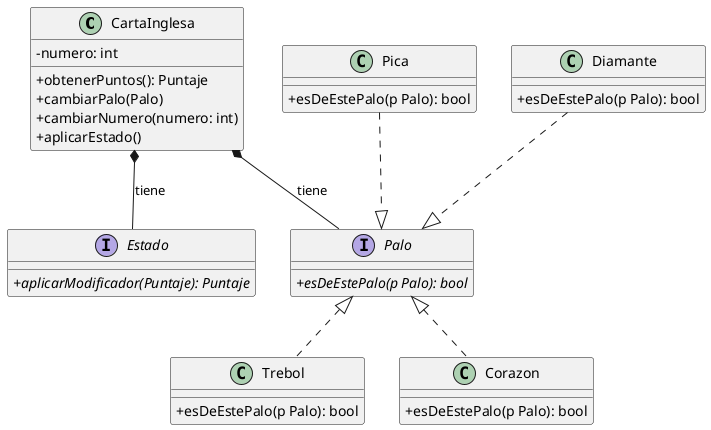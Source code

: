 @startuml
skinparam classAttributeIconSize 0
class CartaInglesa {

-numero: int
+obtenerPuntos(): Puntaje
+cambiarPalo(Palo)
+cambiarNumero(numero: int)
+aplicarEstado()
}

interface Estado {
+{abstract}aplicarModificador(Puntaje): Puntaje
}

CartaInglesa *-- Estado :tiene

interface Palo {
+{abstract}esDeEstePalo(p Palo): bool
}

CartaInglesa *-- Palo :tiene

class Trebol {
+esDeEstePalo(p Palo): bool
}

class Corazon {
+esDeEstePalo(p Palo): bool
}

class Pica {
+esDeEstePalo(p Palo): bool
}

class Diamante {
+esDeEstePalo(p Palo): bool
}

Trebol .up.|> Palo
Corazon .up.|> Palo
Diamante .down.|> Palo
Pica .down.|> Palo

@enduml